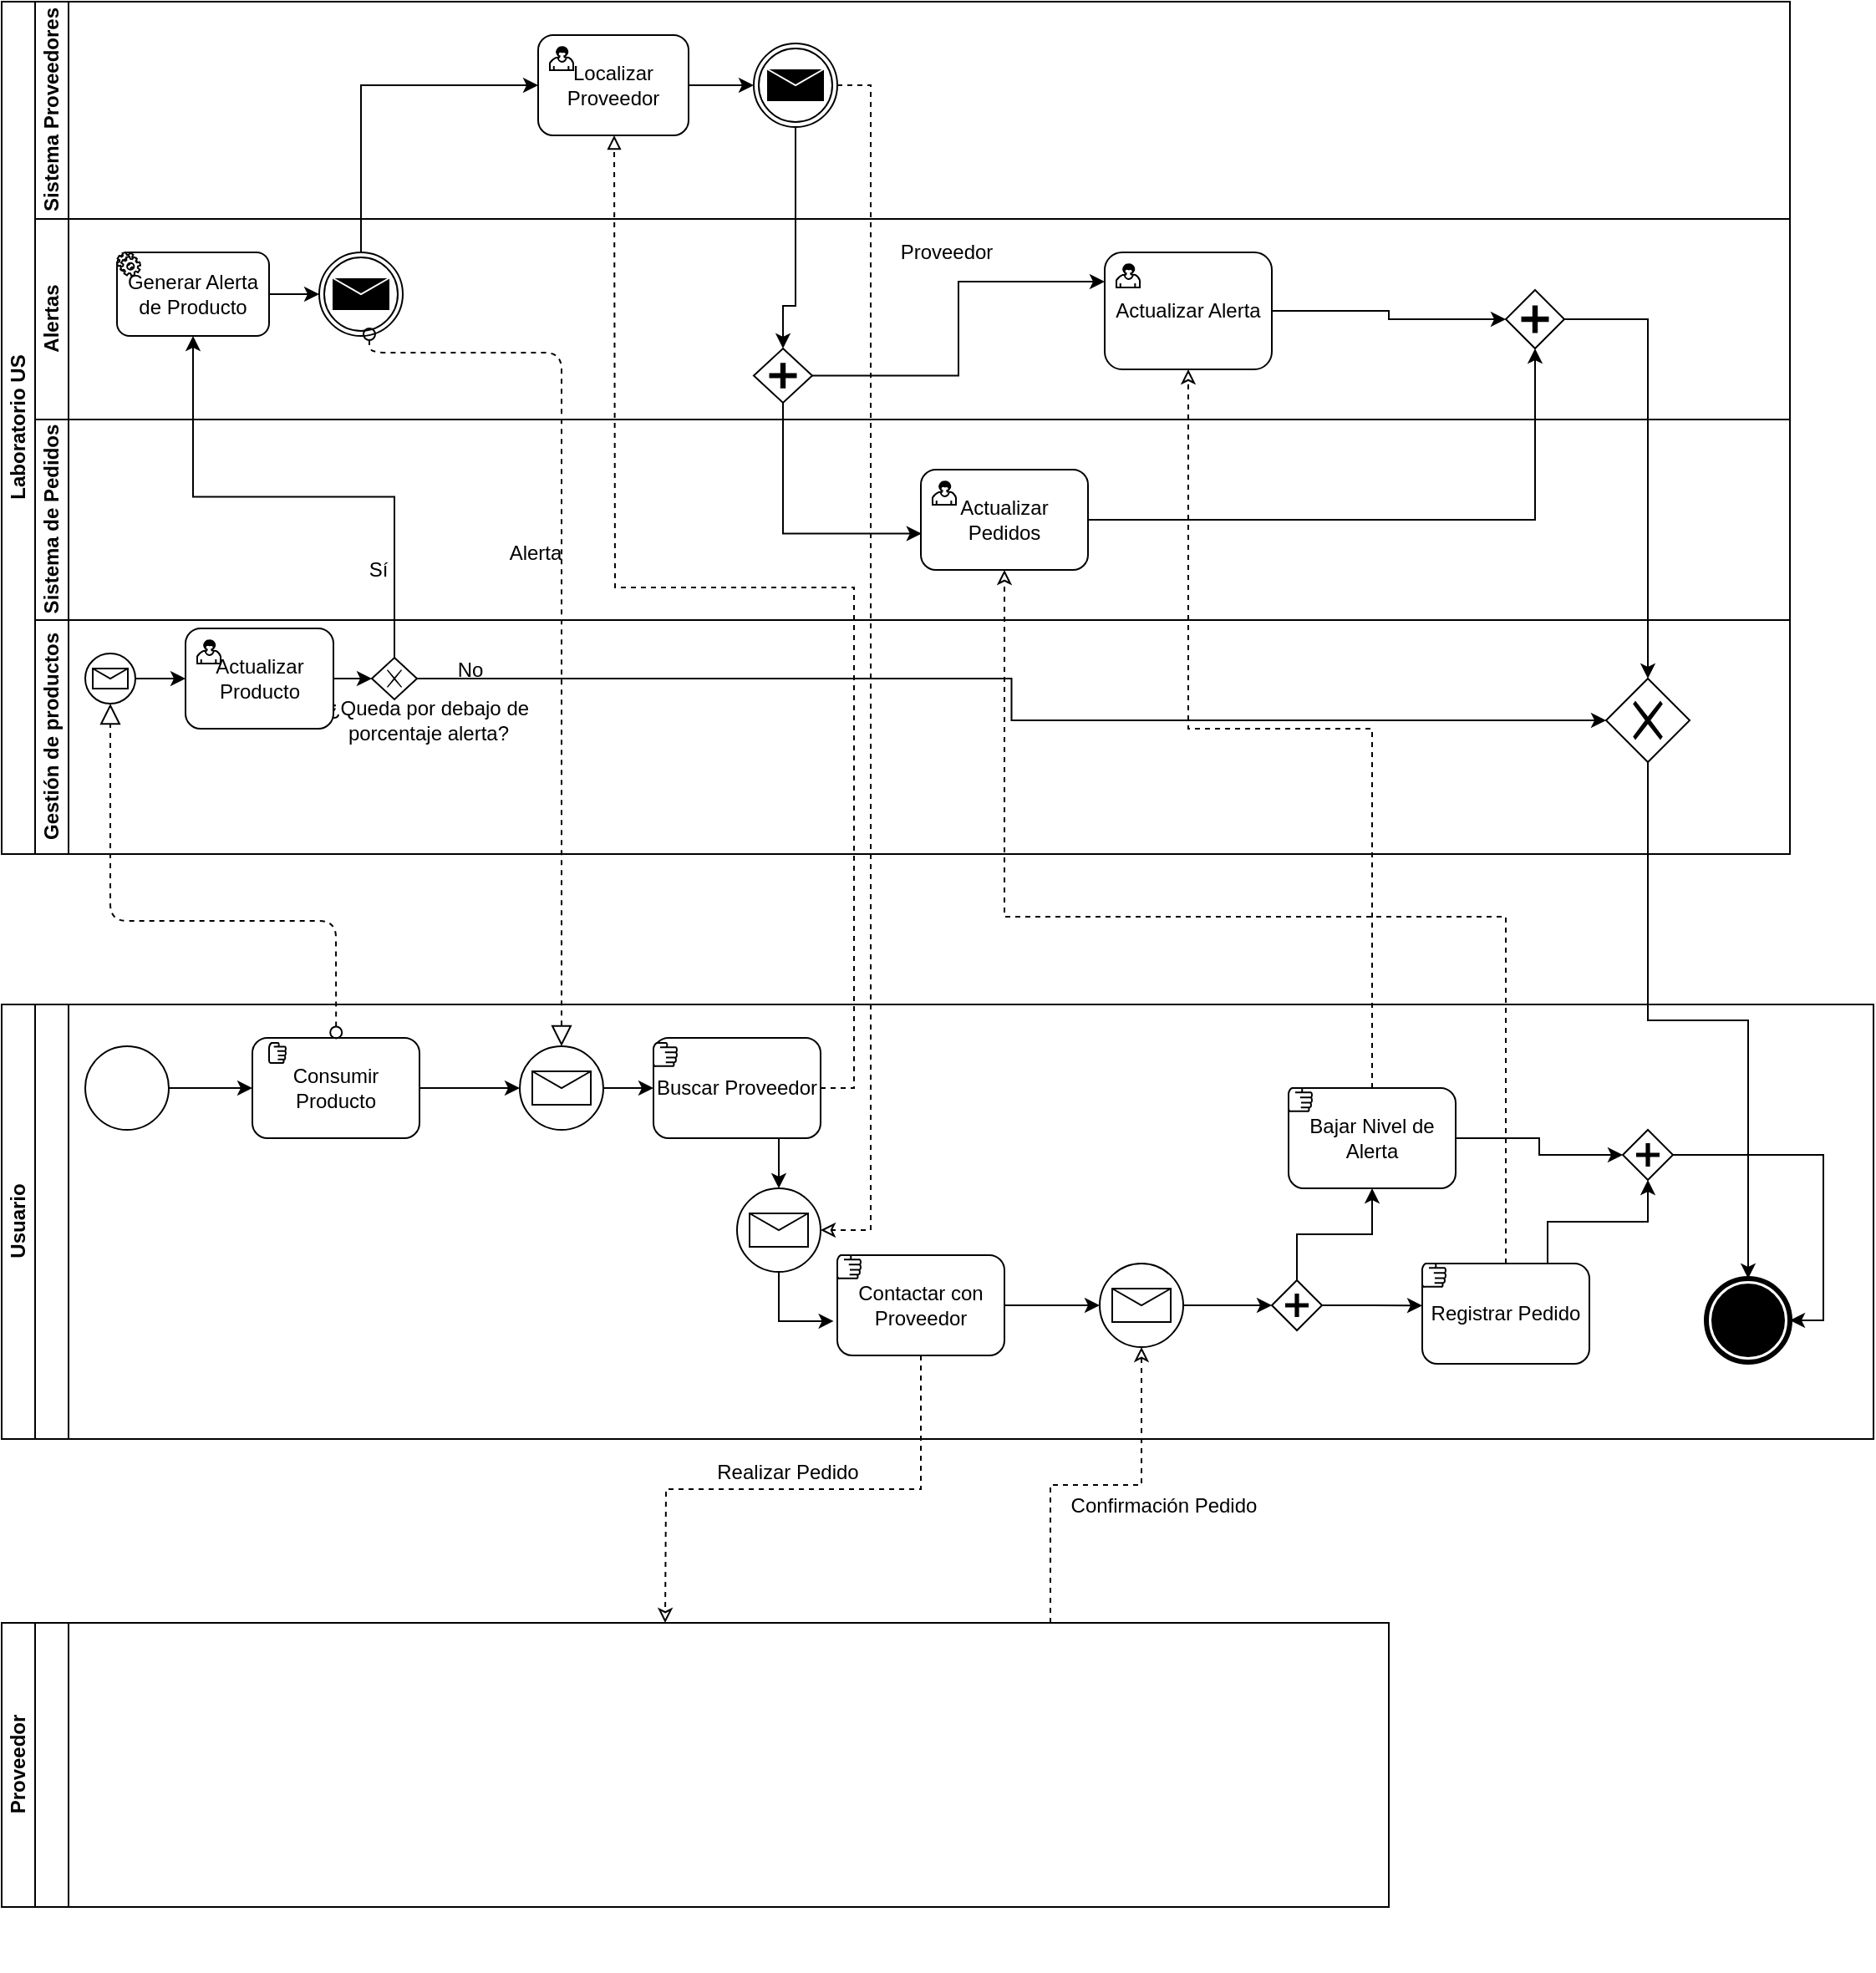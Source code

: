 <mxfile version="13.10.5" type="device"><diagram id="prtHgNgQTEPvFCAcTncT" name="Page-1"><mxGraphModel dx="829" dy="419" grid="1" gridSize="10" guides="1" tooltips="1" connect="1" arrows="1" fold="1" page="1" pageScale="1" pageWidth="827" pageHeight="1169" math="0" shadow="0"><root><mxCell id="0"/><mxCell id="1" parent="0"/><mxCell id="dNxyNK7c78bLwvsdeMH5-19" value="Laboratorio US" style="swimlane;html=1;childLayout=stackLayout;resizeParent=1;resizeParentMax=0;horizontal=0;startSize=20;horizontalStack=0;" parent="1" vertex="1"><mxGeometry x="120" y="80" width="1070" height="510" as="geometry"/></mxCell><mxCell id="IeDZ5UDSbNV0o-zN-4FR-23" value="Sistema Proveedores" style="swimlane;html=1;startSize=20;horizontal=0;" parent="dNxyNK7c78bLwvsdeMH5-19" vertex="1"><mxGeometry x="20" width="1050" height="130" as="geometry"><mxRectangle x="20" width="430" height="20" as="alternateBounds"/></mxGeometry></mxCell><mxCell id="IeDZ5UDSbNV0o-zN-4FR-45" style="edgeStyle=orthogonalEdgeStyle;rounded=0;orthogonalLoop=1;jettySize=auto;html=1;exitX=1;exitY=0.5;exitDx=0;exitDy=0;entryX=0;entryY=0.5;entryDx=0;entryDy=0;endArrow=classic;endFill=1;" parent="IeDZ5UDSbNV0o-zN-4FR-23" source="IeDZ5UDSbNV0o-zN-4FR-41" target="IeDZ5UDSbNV0o-zN-4FR-44" edge="1"><mxGeometry relative="1" as="geometry"/></mxCell><mxCell id="IeDZ5UDSbNV0o-zN-4FR-41" value="Localizar Proveedor" style="html=1;whiteSpace=wrap;rounded=1;dropTarget=0;" parent="IeDZ5UDSbNV0o-zN-4FR-23" vertex="1"><mxGeometry x="301" y="20" width="90" height="60" as="geometry"/></mxCell><mxCell id="IeDZ5UDSbNV0o-zN-4FR-42" value="" style="html=1;shape=mxgraph.bpmn.user_task;outlineConnect=0;" parent="IeDZ5UDSbNV0o-zN-4FR-41" vertex="1"><mxGeometry width="14" height="14" relative="1" as="geometry"><mxPoint x="7" y="7" as="offset"/></mxGeometry></mxCell><mxCell id="IeDZ5UDSbNV0o-zN-4FR-44" value="" style="shape=mxgraph.bpmn.shape;html=1;verticalLabelPosition=bottom;labelBackgroundColor=#ffffff;verticalAlign=top;align=center;perimeter=ellipsePerimeter;outlineConnect=0;outline=throwing;symbol=message;" parent="IeDZ5UDSbNV0o-zN-4FR-23" vertex="1"><mxGeometry x="430" y="25" width="50" height="50" as="geometry"/></mxCell><mxCell id="dNxyNK7c78bLwvsdeMH5-20" value="Alertas" style="swimlane;html=1;startSize=20;horizontal=0;" parent="dNxyNK7c78bLwvsdeMH5-19" vertex="1"><mxGeometry x="20" y="130" width="1050" height="120" as="geometry"><mxRectangle x="20" width="430" height="20" as="alternateBounds"/></mxGeometry></mxCell><mxCell id="7HwoAGE4H7DzQ7xkSHgd-52" value="" style="group" parent="dNxyNK7c78bLwvsdeMH5-20" vertex="1" connectable="0"><mxGeometry x="49" y="20" width="91" height="50" as="geometry"/></mxCell><mxCell id="7HwoAGE4H7DzQ7xkSHgd-50" value="Generar Alerta de Producto" style="shape=ext;rounded=1;html=1;whiteSpace=wrap;" parent="7HwoAGE4H7DzQ7xkSHgd-52" vertex="1"><mxGeometry width="91" height="50" as="geometry"/></mxCell><mxCell id="7HwoAGE4H7DzQ7xkSHgd-51" value="" style="shape=mxgraph.bpmn.service_task;html=1;outlineConnect=0;" parent="7HwoAGE4H7DzQ7xkSHgd-52" vertex="1"><mxGeometry width="14" height="14" as="geometry"/></mxCell><mxCell id="7HwoAGE4H7DzQ7xkSHgd-38" value="" style="shape=mxgraph.bpmn.shape;html=1;verticalLabelPosition=bottom;labelBackgroundColor=#ffffff;verticalAlign=top;align=center;perimeter=ellipsePerimeter;outlineConnect=0;outline=throwing;symbol=message;" parent="dNxyNK7c78bLwvsdeMH5-20" vertex="1"><mxGeometry x="170" y="20" width="50" height="50" as="geometry"/></mxCell><mxCell id="7HwoAGE4H7DzQ7xkSHgd-55" style="edgeStyle=orthogonalEdgeStyle;rounded=0;orthogonalLoop=1;jettySize=auto;html=1;exitX=1;exitY=0.5;exitDx=0;exitDy=0;entryX=0;entryY=0.5;entryDx=0;entryDy=0;" parent="dNxyNK7c78bLwvsdeMH5-20" source="7HwoAGE4H7DzQ7xkSHgd-50" target="7HwoAGE4H7DzQ7xkSHgd-38" edge="1"><mxGeometry relative="1" as="geometry"/></mxCell><mxCell id="7HwoAGE4H7DzQ7xkSHgd-56" value="" style="startArrow=oval;startFill=0;startSize=7;endArrow=block;endFill=0;endSize=10;dashed=1;html=1;" parent="dNxyNK7c78bLwvsdeMH5-20" target="7HwoAGE4H7DzQ7xkSHgd-57" edge="1"><mxGeometry width="100" relative="1" as="geometry"><mxPoint x="200" y="69" as="sourcePoint"/><mxPoint x="260" y="451.379" as="targetPoint"/><Array as="points"><mxPoint x="200" y="80"/><mxPoint x="315" y="80"/></Array></mxGeometry></mxCell><mxCell id="IeDZ5UDSbNV0o-zN-4FR-52" value="Proveedor" style="text;html=1;align=center;verticalAlign=middle;resizable=0;points=[];autosize=1;" parent="dNxyNK7c78bLwvsdeMH5-20" vertex="1"><mxGeometry x="510" y="10" width="70" height="20" as="geometry"/></mxCell><mxCell id="IeDZ5UDSbNV0o-zN-4FR-84" style="edgeStyle=orthogonalEdgeStyle;rounded=0;orthogonalLoop=1;jettySize=auto;html=1;exitX=1;exitY=0.5;exitDx=0;exitDy=0;endArrow=classic;endFill=1;" parent="dNxyNK7c78bLwvsdeMH5-20" source="IeDZ5UDSbNV0o-zN-4FR-79" target="IeDZ5UDSbNV0o-zN-4FR-83" edge="1"><mxGeometry relative="1" as="geometry"/></mxCell><mxCell id="IeDZ5UDSbNV0o-zN-4FR-79" value="Actualizar Alerta" style="html=1;whiteSpace=wrap;rounded=1;dropTarget=0;" parent="dNxyNK7c78bLwvsdeMH5-20" vertex="1"><mxGeometry x="640" y="20" width="100" height="70" as="geometry"/></mxCell><mxCell id="IeDZ5UDSbNV0o-zN-4FR-80" value="" style="html=1;shape=mxgraph.bpmn.user_task;outlineConnect=0;" parent="IeDZ5UDSbNV0o-zN-4FR-79" vertex="1"><mxGeometry width="14" height="14" relative="1" as="geometry"><mxPoint x="7" y="7" as="offset"/></mxGeometry></mxCell><mxCell id="IeDZ5UDSbNV0o-zN-4FR-83" value="" style="shape=mxgraph.bpmn.shape;html=1;verticalLabelPosition=bottom;labelBackgroundColor=#ffffff;verticalAlign=top;align=center;perimeter=rhombusPerimeter;background=gateway;outlineConnect=0;outline=none;symbol=parallelGw;" parent="dNxyNK7c78bLwvsdeMH5-20" vertex="1"><mxGeometry x="880" y="42.5" width="35" height="35" as="geometry"/></mxCell><mxCell id="YhUy_9tINiEe1ecnTgax-5" style="edgeStyle=orthogonalEdgeStyle;rounded=0;orthogonalLoop=1;jettySize=auto;html=1;exitX=1;exitY=0.5;exitDx=0;exitDy=0;entryX=0;entryY=0.25;entryDx=0;entryDy=0;startArrow=none;startFill=0;endArrow=classic;endFill=1;" edge="1" parent="dNxyNK7c78bLwvsdeMH5-20" source="YhUy_9tINiEe1ecnTgax-2" target="IeDZ5UDSbNV0o-zN-4FR-79"><mxGeometry relative="1" as="geometry"/></mxCell><mxCell id="YhUy_9tINiEe1ecnTgax-2" value="" style="shape=mxgraph.bpmn.shape;html=1;verticalLabelPosition=bottom;labelBackgroundColor=#ffffff;verticalAlign=top;align=center;perimeter=rhombusPerimeter;background=gateway;outlineConnect=0;outline=none;symbol=parallelGw;" vertex="1" parent="dNxyNK7c78bLwvsdeMH5-20"><mxGeometry x="430" y="77.5" width="35" height="32.5" as="geometry"/></mxCell><mxCell id="dNxyNK7c78bLwvsdeMH5-21" value="Sistema de Pedidos" style="swimlane;html=1;startSize=20;horizontal=0;" parent="dNxyNK7c78bLwvsdeMH5-19" vertex="1"><mxGeometry x="20" y="250" width="1050" height="120" as="geometry"/></mxCell><mxCell id="IeDZ5UDSbNV0o-zN-4FR-4" value="Sí" style="text;html=1;align=center;verticalAlign=middle;resizable=0;points=[];autosize=1;" parent="dNxyNK7c78bLwvsdeMH5-21" vertex="1"><mxGeometry x="190" y="80" width="30" height="20" as="geometry"/></mxCell><mxCell id="IeDZ5UDSbNV0o-zN-4FR-53" value="Alerta" style="text;html=1;align=center;verticalAlign=middle;resizable=0;points=[];autosize=1;" parent="dNxyNK7c78bLwvsdeMH5-21" vertex="1"><mxGeometry x="274" y="70" width="50" height="20" as="geometry"/></mxCell><mxCell id="IeDZ5UDSbNV0o-zN-4FR-69" value="Actualizar Pedidos" style="html=1;whiteSpace=wrap;rounded=1;dropTarget=0;" parent="dNxyNK7c78bLwvsdeMH5-21" vertex="1"><mxGeometry x="530" y="30" width="100" height="60" as="geometry"/></mxCell><mxCell id="IeDZ5UDSbNV0o-zN-4FR-70" value="" style="html=1;shape=mxgraph.bpmn.user_task;outlineConnect=0;" parent="IeDZ5UDSbNV0o-zN-4FR-69" vertex="1"><mxGeometry width="14" height="14" relative="1" as="geometry"><mxPoint x="7" y="7" as="offset"/></mxGeometry></mxCell><mxCell id="dNxyNK7c78bLwvsdeMH5-22" value="Gestión de productos" style="swimlane;html=1;startSize=20;horizontal=0;" parent="dNxyNK7c78bLwvsdeMH5-19" vertex="1"><mxGeometry x="20" y="370" width="1050" height="140" as="geometry"/></mxCell><mxCell id="7HwoAGE4H7DzQ7xkSHgd-47" style="edgeStyle=orthogonalEdgeStyle;rounded=0;orthogonalLoop=1;jettySize=auto;html=1;exitX=1;exitY=0.5;exitDx=0;exitDy=0;entryX=0;entryY=0.5;entryDx=0;entryDy=0;" parent="dNxyNK7c78bLwvsdeMH5-22" source="7HwoAGE4H7DzQ7xkSHgd-40" target="IeDZ5UDSbNV0o-zN-4FR-11" edge="1"><mxGeometry relative="1" as="geometry"><mxPoint x="85" y="35" as="targetPoint"/></mxGeometry></mxCell><mxCell id="7HwoAGE4H7DzQ7xkSHgd-40" value="" style="shape=mxgraph.bpmn.shape;html=1;verticalLabelPosition=bottom;labelBackgroundColor=#ffffff;verticalAlign=top;align=center;perimeter=ellipsePerimeter;outlineConnect=0;outline=standard;symbol=message;" parent="dNxyNK7c78bLwvsdeMH5-22" vertex="1"><mxGeometry x="30" y="20" width="30" height="30" as="geometry"/></mxCell><mxCell id="IeDZ5UDSbNV0o-zN-4FR-2" style="edgeStyle=orthogonalEdgeStyle;rounded=0;orthogonalLoop=1;jettySize=auto;html=1;exitX=1;exitY=0.5;exitDx=0;exitDy=0;entryX=0;entryY=0.5;entryDx=0;entryDy=0;" parent="dNxyNK7c78bLwvsdeMH5-22" target="IeDZ5UDSbNV0o-zN-4FR-1" edge="1"><mxGeometry relative="1" as="geometry"><mxPoint x="170" y="35" as="sourcePoint"/></mxGeometry></mxCell><mxCell id="IeDZ5UDSbNV0o-zN-4FR-88" style="edgeStyle=orthogonalEdgeStyle;rounded=0;orthogonalLoop=1;jettySize=auto;html=1;exitX=1;exitY=0.5;exitDx=0;exitDy=0;endArrow=classic;endFill=1;" parent="dNxyNK7c78bLwvsdeMH5-22" source="IeDZ5UDSbNV0o-zN-4FR-1" target="IeDZ5UDSbNV0o-zN-4FR-86" edge="1"><mxGeometry relative="1" as="geometry"/></mxCell><mxCell id="IeDZ5UDSbNV0o-zN-4FR-1" value="" style="shape=mxgraph.bpmn.shape;html=1;verticalLabelPosition=bottom;labelBackgroundColor=#ffffff;verticalAlign=top;align=center;perimeter=rhombusPerimeter;background=gateway;outlineConnect=0;outline=none;symbol=exclusiveGw;" parent="dNxyNK7c78bLwvsdeMH5-22" vertex="1"><mxGeometry x="201.5" y="22.5" width="27" height="25" as="geometry"/></mxCell><mxCell id="7HwoAGE4H7DzQ7xkSHgd-54" value="¿Queda por debajo de porcentaje alerta?" style="text;html=1;strokeColor=none;fillColor=none;align=center;verticalAlign=middle;whiteSpace=wrap;rounded=0;" parent="dNxyNK7c78bLwvsdeMH5-22" vertex="1"><mxGeometry x="170" y="50" width="131" height="20" as="geometry"/></mxCell><mxCell id="IeDZ5UDSbNV0o-zN-4FR-11" value="Actualizar Producto" style="html=1;whiteSpace=wrap;rounded=1;dropTarget=0;" parent="dNxyNK7c78bLwvsdeMH5-22" vertex="1"><mxGeometry x="90" y="5" width="88.5" height="60" as="geometry"/></mxCell><mxCell id="IeDZ5UDSbNV0o-zN-4FR-12" value="" style="html=1;shape=mxgraph.bpmn.user_task;outlineConnect=0;" parent="IeDZ5UDSbNV0o-zN-4FR-11" vertex="1"><mxGeometry width="14" height="14" relative="1" as="geometry"><mxPoint x="7" y="7" as="offset"/></mxGeometry></mxCell><mxCell id="IeDZ5UDSbNV0o-zN-4FR-86" value="" style="shape=mxgraph.bpmn.shape;html=1;verticalLabelPosition=bottom;labelBackgroundColor=#ffffff;verticalAlign=top;align=center;perimeter=rhombusPerimeter;background=gateway;outlineConnect=0;outline=none;symbol=exclusiveGw;" parent="dNxyNK7c78bLwvsdeMH5-22" vertex="1"><mxGeometry x="940" y="35" width="50" height="50" as="geometry"/></mxCell><mxCell id="IeDZ5UDSbNV0o-zN-4FR-91" value="No" style="text;html=1;align=center;verticalAlign=middle;resizable=0;points=[];autosize=1;" parent="dNxyNK7c78bLwvsdeMH5-22" vertex="1"><mxGeometry x="245" y="20" width="30" height="20" as="geometry"/></mxCell><mxCell id="IeDZ5UDSbNV0o-zN-4FR-3" style="edgeStyle=orthogonalEdgeStyle;rounded=0;orthogonalLoop=1;jettySize=auto;html=1;exitX=0.5;exitY=0;exitDx=0;exitDy=0;entryX=0.5;entryY=1;entryDx=0;entryDy=0;" parent="dNxyNK7c78bLwvsdeMH5-19" source="IeDZ5UDSbNV0o-zN-4FR-1" target="7HwoAGE4H7DzQ7xkSHgd-50" edge="1"><mxGeometry relative="1" as="geometry"/></mxCell><mxCell id="IeDZ5UDSbNV0o-zN-4FR-85" style="edgeStyle=orthogonalEdgeStyle;rounded=0;orthogonalLoop=1;jettySize=auto;html=1;exitX=1;exitY=0.5;exitDx=0;exitDy=0;entryX=0.5;entryY=1;entryDx=0;entryDy=0;endArrow=classic;endFill=1;" parent="dNxyNK7c78bLwvsdeMH5-19" source="IeDZ5UDSbNV0o-zN-4FR-69" target="IeDZ5UDSbNV0o-zN-4FR-83" edge="1"><mxGeometry relative="1" as="geometry"/></mxCell><mxCell id="IeDZ5UDSbNV0o-zN-4FR-87" style="edgeStyle=orthogonalEdgeStyle;rounded=0;orthogonalLoop=1;jettySize=auto;html=1;exitX=1;exitY=0.5;exitDx=0;exitDy=0;entryX=0.5;entryY=0;entryDx=0;entryDy=0;endArrow=classic;endFill=1;" parent="dNxyNK7c78bLwvsdeMH5-19" source="IeDZ5UDSbNV0o-zN-4FR-83" target="IeDZ5UDSbNV0o-zN-4FR-86" edge="1"><mxGeometry relative="1" as="geometry"/></mxCell><mxCell id="YhUy_9tINiEe1ecnTgax-1" style="edgeStyle=orthogonalEdgeStyle;rounded=0;orthogonalLoop=1;jettySize=auto;html=1;exitX=0.5;exitY=0;exitDx=0;exitDy=0;entryX=0;entryY=0.5;entryDx=0;entryDy=0;endArrow=classic;endFill=1;startArrow=none;startFill=0;" edge="1" parent="dNxyNK7c78bLwvsdeMH5-19" source="7HwoAGE4H7DzQ7xkSHgd-38" target="IeDZ5UDSbNV0o-zN-4FR-41"><mxGeometry relative="1" as="geometry"/></mxCell><mxCell id="YhUy_9tINiEe1ecnTgax-4" style="edgeStyle=orthogonalEdgeStyle;rounded=0;orthogonalLoop=1;jettySize=auto;html=1;exitX=0.5;exitY=1;exitDx=0;exitDy=0;startArrow=none;startFill=0;endArrow=classic;endFill=1;entryX=0.5;entryY=0;entryDx=0;entryDy=0;" edge="1" parent="dNxyNK7c78bLwvsdeMH5-19" source="IeDZ5UDSbNV0o-zN-4FR-44" target="YhUy_9tINiEe1ecnTgax-2"><mxGeometry relative="1" as="geometry"><mxPoint x="475.286" y="160" as="targetPoint"/><Array as="points"><mxPoint x="475" y="182"/></Array></mxGeometry></mxCell><mxCell id="YhUy_9tINiEe1ecnTgax-6" style="edgeStyle=orthogonalEdgeStyle;rounded=0;orthogonalLoop=1;jettySize=auto;html=1;exitX=0.5;exitY=1;exitDx=0;exitDy=0;entryX=0.004;entryY=0.638;entryDx=0;entryDy=0;entryPerimeter=0;startArrow=none;startFill=0;endArrow=classic;endFill=1;" edge="1" parent="dNxyNK7c78bLwvsdeMH5-19" source="YhUy_9tINiEe1ecnTgax-2" target="IeDZ5UDSbNV0o-zN-4FR-69"><mxGeometry relative="1" as="geometry"/></mxCell><mxCell id="7HwoAGE4H7DzQ7xkSHgd-1" value="Usuario" style="swimlane;html=1;childLayout=stackLayout;resizeParent=1;resizeParentMax=0;horizontal=0;startSize=20;horizontalStack=0;" parent="1" vertex="1"><mxGeometry x="120" y="680" width="1120" height="260" as="geometry"/></mxCell><mxCell id="7HwoAGE4H7DzQ7xkSHgd-4" style="edgeStyle=orthogonalEdgeStyle;rounded=0;orthogonalLoop=1;jettySize=auto;html=1;endArrow=classic;endFill=1;" parent="7HwoAGE4H7DzQ7xkSHgd-1" edge="1"><mxGeometry relative="1" as="geometry"><mxPoint x="300" y="200" as="sourcePoint"/><mxPoint x="300" y="200" as="targetPoint"/></mxGeometry></mxCell><mxCell id="7HwoAGE4H7DzQ7xkSHgd-6" value="" style="swimlane;html=1;startSize=20;horizontal=0;" parent="7HwoAGE4H7DzQ7xkSHgd-1" vertex="1"><mxGeometry x="20" width="1100" height="260" as="geometry"/></mxCell><mxCell id="7HwoAGE4H7DzQ7xkSHgd-35" style="edgeStyle=orthogonalEdgeStyle;rounded=0;orthogonalLoop=1;jettySize=auto;html=1;exitX=1;exitY=0.5;exitDx=0;exitDy=0;entryX=0;entryY=0.5;entryDx=0;entryDy=0;" parent="7HwoAGE4H7DzQ7xkSHgd-6" source="7HwoAGE4H7DzQ7xkSHgd-28" target="7HwoAGE4H7DzQ7xkSHgd-33" edge="1"><mxGeometry relative="1" as="geometry"/></mxCell><mxCell id="7HwoAGE4H7DzQ7xkSHgd-28" value="" style="shape=mxgraph.bpmn.shape;html=1;verticalLabelPosition=bottom;labelBackgroundColor=#ffffff;verticalAlign=top;align=center;perimeter=ellipsePerimeter;outlineConnect=0;outline=standard;symbol=general;" parent="7HwoAGE4H7DzQ7xkSHgd-6" vertex="1"><mxGeometry x="30" y="25" width="50" height="50" as="geometry"/></mxCell><mxCell id="7HwoAGE4H7DzQ7xkSHgd-59" style="edgeStyle=orthogonalEdgeStyle;rounded=0;orthogonalLoop=1;jettySize=auto;html=1;exitX=1;exitY=0.5;exitDx=0;exitDy=0;entryX=0;entryY=0.5;entryDx=0;entryDy=0;" parent="7HwoAGE4H7DzQ7xkSHgd-6" source="7HwoAGE4H7DzQ7xkSHgd-33" target="7HwoAGE4H7DzQ7xkSHgd-57" edge="1"><mxGeometry relative="1" as="geometry"/></mxCell><mxCell id="7HwoAGE4H7DzQ7xkSHgd-33" value="Consumir Producto" style="shape=ext;rounded=1;html=1;whiteSpace=wrap;" parent="7HwoAGE4H7DzQ7xkSHgd-6" vertex="1"><mxGeometry x="130" y="20" width="100" height="60" as="geometry"/></mxCell><mxCell id="7HwoAGE4H7DzQ7xkSHgd-32" value="" style="shape=mxgraph.bpmn.manual_task;html=1;outlineConnect=0;" parent="7HwoAGE4H7DzQ7xkSHgd-6" vertex="1"><mxGeometry x="140" y="23" width="10" height="12" as="geometry"/></mxCell><mxCell id="IeDZ5UDSbNV0o-zN-4FR-35" style="edgeStyle=orthogonalEdgeStyle;rounded=0;orthogonalLoop=1;jettySize=auto;html=1;exitX=1;exitY=0.5;exitDx=0;exitDy=0;entryX=0;entryY=0.5;entryDx=0;entryDy=0;" parent="7HwoAGE4H7DzQ7xkSHgd-6" source="7HwoAGE4H7DzQ7xkSHgd-57" target="IeDZ5UDSbNV0o-zN-4FR-31" edge="1"><mxGeometry relative="1" as="geometry"/></mxCell><mxCell id="7HwoAGE4H7DzQ7xkSHgd-57" value="" style="shape=mxgraph.bpmn.shape;html=1;verticalLabelPosition=bottom;labelBackgroundColor=#ffffff;verticalAlign=top;align=center;perimeter=ellipsePerimeter;outlineConnect=0;outline=standard;symbol=message;" parent="7HwoAGE4H7DzQ7xkSHgd-6" vertex="1"><mxGeometry x="290" y="24.999" width="50" height="50" as="geometry"/></mxCell><mxCell id="IeDZ5UDSbNV0o-zN-4FR-34" value="" style="group" parent="7HwoAGE4H7DzQ7xkSHgd-6" vertex="1" connectable="0"><mxGeometry x="370" y="20" width="100" height="60" as="geometry"/></mxCell><mxCell id="IeDZ5UDSbNV0o-zN-4FR-31" value="Buscar Proveedor" style="shape=ext;rounded=1;html=1;whiteSpace=wrap;" parent="IeDZ5UDSbNV0o-zN-4FR-34" vertex="1"><mxGeometry width="100" height="60" as="geometry"/></mxCell><mxCell id="IeDZ5UDSbNV0o-zN-4FR-33" value="" style="shape=mxgraph.bpmn.manual_task;html=1;outlineConnect=0;" parent="IeDZ5UDSbNV0o-zN-4FR-34" vertex="1"><mxGeometry y="3" width="14" height="14" as="geometry"/></mxCell><mxCell id="IeDZ5UDSbNV0o-zN-4FR-57" style="edgeStyle=orthogonalEdgeStyle;rounded=0;orthogonalLoop=1;jettySize=auto;html=1;exitX=0.5;exitY=1;exitDx=0;exitDy=0;entryX=-0.022;entryY=0.658;entryDx=0;entryDy=0;entryPerimeter=0;endArrow=classic;endFill=1;" parent="7HwoAGE4H7DzQ7xkSHgd-6" source="IeDZ5UDSbNV0o-zN-4FR-46" target="IeDZ5UDSbNV0o-zN-4FR-55" edge="1"><mxGeometry relative="1" as="geometry"/></mxCell><mxCell id="IeDZ5UDSbNV0o-zN-4FR-46" value="" style="shape=mxgraph.bpmn.shape;html=1;verticalLabelPosition=bottom;labelBackgroundColor=#ffffff;verticalAlign=top;align=center;perimeter=ellipsePerimeter;outlineConnect=0;outline=standard;symbol=message;" parent="7HwoAGE4H7DzQ7xkSHgd-6" vertex="1"><mxGeometry x="420" y="109.999" width="50" height="50" as="geometry"/></mxCell><mxCell id="IeDZ5UDSbNV0o-zN-4FR-49" style="edgeStyle=orthogonalEdgeStyle;rounded=0;orthogonalLoop=1;jettySize=auto;html=1;exitX=0.75;exitY=1;exitDx=0;exitDy=0;entryX=0.5;entryY=0;entryDx=0;entryDy=0;endArrow=classic;endFill=1;" parent="7HwoAGE4H7DzQ7xkSHgd-6" source="IeDZ5UDSbNV0o-zN-4FR-31" target="IeDZ5UDSbNV0o-zN-4FR-46" edge="1"><mxGeometry relative="1" as="geometry"/></mxCell><mxCell id="IeDZ5UDSbNV0o-zN-4FR-65" style="edgeStyle=orthogonalEdgeStyle;rounded=0;orthogonalLoop=1;jettySize=auto;html=1;exitX=1;exitY=0.5;exitDx=0;exitDy=0;endArrow=classic;endFill=1;" parent="7HwoAGE4H7DzQ7xkSHgd-6" source="IeDZ5UDSbNV0o-zN-4FR-55" target="IeDZ5UDSbNV0o-zN-4FR-62" edge="1"><mxGeometry relative="1" as="geometry"/></mxCell><mxCell id="IeDZ5UDSbNV0o-zN-4FR-55" value="Contactar con Proveedor" style="shape=ext;rounded=1;html=1;whiteSpace=wrap;" parent="7HwoAGE4H7DzQ7xkSHgd-6" vertex="1"><mxGeometry x="480" y="150" width="100" height="60" as="geometry"/></mxCell><mxCell id="IeDZ5UDSbNV0o-zN-4FR-56" value="" style="shape=mxgraph.bpmn.manual_task;html=1;outlineConnect=0;" parent="7HwoAGE4H7DzQ7xkSHgd-6" vertex="1"><mxGeometry x="480" y="150" width="14" height="14" as="geometry"/></mxCell><mxCell id="IeDZ5UDSbNV0o-zN-4FR-74" style="edgeStyle=orthogonalEdgeStyle;rounded=0;orthogonalLoop=1;jettySize=auto;html=1;exitX=1;exitY=0.5;exitDx=0;exitDy=0;endArrow=classic;endFill=1;" parent="7HwoAGE4H7DzQ7xkSHgd-6" source="IeDZ5UDSbNV0o-zN-4FR-62" target="IeDZ5UDSbNV0o-zN-4FR-73" edge="1"><mxGeometry relative="1" as="geometry"/></mxCell><mxCell id="IeDZ5UDSbNV0o-zN-4FR-62" value="" style="shape=mxgraph.bpmn.shape;html=1;verticalLabelPosition=bottom;labelBackgroundColor=#ffffff;verticalAlign=top;align=center;perimeter=ellipsePerimeter;outlineConnect=0;outline=standard;symbol=message;" parent="7HwoAGE4H7DzQ7xkSHgd-6" vertex="1"><mxGeometry x="637" y="154.999" width="50" height="50" as="geometry"/></mxCell><mxCell id="YhUy_9tINiEe1ecnTgax-9" style="edgeStyle=orthogonalEdgeStyle;rounded=0;orthogonalLoop=1;jettySize=auto;html=1;exitX=0.75;exitY=0;exitDx=0;exitDy=0;entryX=0.5;entryY=1;entryDx=0;entryDy=0;startArrow=none;startFill=0;endArrow=classic;endFill=1;" edge="1" parent="7HwoAGE4H7DzQ7xkSHgd-6" source="IeDZ5UDSbNV0o-zN-4FR-66" target="YhUy_9tINiEe1ecnTgax-7"><mxGeometry relative="1" as="geometry"/></mxCell><mxCell id="IeDZ5UDSbNV0o-zN-4FR-66" value="Registrar Pedido" style="shape=ext;rounded=1;html=1;whiteSpace=wrap;" parent="7HwoAGE4H7DzQ7xkSHgd-6" vertex="1"><mxGeometry x="830" y="155" width="100" height="60" as="geometry"/></mxCell><mxCell id="IeDZ5UDSbNV0o-zN-4FR-68" value="" style="shape=mxgraph.bpmn.manual_task;html=1;outlineConnect=0;" parent="7HwoAGE4H7DzQ7xkSHgd-6" vertex="1"><mxGeometry x="830" y="155" width="14" height="14" as="geometry"/></mxCell><mxCell id="IeDZ5UDSbNV0o-zN-4FR-75" style="edgeStyle=orthogonalEdgeStyle;rounded=0;orthogonalLoop=1;jettySize=auto;html=1;exitX=1;exitY=0.5;exitDx=0;exitDy=0;entryX=0;entryY=0.419;entryDx=0;entryDy=0;entryPerimeter=0;endArrow=classic;endFill=1;" parent="7HwoAGE4H7DzQ7xkSHgd-6" source="IeDZ5UDSbNV0o-zN-4FR-73" target="IeDZ5UDSbNV0o-zN-4FR-66" edge="1"><mxGeometry relative="1" as="geometry"/></mxCell><mxCell id="IeDZ5UDSbNV0o-zN-4FR-77" style="edgeStyle=orthogonalEdgeStyle;rounded=0;orthogonalLoop=1;jettySize=auto;html=1;exitX=0.5;exitY=0;exitDx=0;exitDy=0;entryX=0.5;entryY=1;entryDx=0;entryDy=0;endArrow=classic;endFill=1;" parent="7HwoAGE4H7DzQ7xkSHgd-6" source="IeDZ5UDSbNV0o-zN-4FR-73" target="IeDZ5UDSbNV0o-zN-4FR-76" edge="1"><mxGeometry relative="1" as="geometry"/></mxCell><mxCell id="IeDZ5UDSbNV0o-zN-4FR-73" value="" style="shape=mxgraph.bpmn.shape;html=1;verticalLabelPosition=bottom;labelBackgroundColor=#ffffff;verticalAlign=top;align=center;perimeter=rhombusPerimeter;background=gateway;outlineConnect=0;outline=none;symbol=parallelGw;" parent="7HwoAGE4H7DzQ7xkSHgd-6" vertex="1"><mxGeometry x="740" y="165" width="30" height="30" as="geometry"/></mxCell><mxCell id="YhUy_9tINiEe1ecnTgax-8" style="edgeStyle=orthogonalEdgeStyle;rounded=0;orthogonalLoop=1;jettySize=auto;html=1;exitX=1;exitY=0.5;exitDx=0;exitDy=0;entryX=0;entryY=0.5;entryDx=0;entryDy=0;startArrow=none;startFill=0;endArrow=classic;endFill=1;" edge="1" parent="7HwoAGE4H7DzQ7xkSHgd-6" source="IeDZ5UDSbNV0o-zN-4FR-76" target="YhUy_9tINiEe1ecnTgax-7"><mxGeometry relative="1" as="geometry"/></mxCell><mxCell id="IeDZ5UDSbNV0o-zN-4FR-76" value="Bajar Nivel de Alerta" style="shape=ext;rounded=1;html=1;whiteSpace=wrap;" parent="7HwoAGE4H7DzQ7xkSHgd-6" vertex="1"><mxGeometry x="750" y="50" width="100" height="60" as="geometry"/></mxCell><mxCell id="IeDZ5UDSbNV0o-zN-4FR-78" value="" style="shape=mxgraph.bpmn.manual_task;html=1;outlineConnect=0;" parent="7HwoAGE4H7DzQ7xkSHgd-6" vertex="1"><mxGeometry x="750" y="50" width="14" height="14" as="geometry"/></mxCell><mxCell id="IeDZ5UDSbNV0o-zN-4FR-89" value="" style="shape=mxgraph.bpmn.shape;html=1;verticalLabelPosition=bottom;labelBackgroundColor=#ffffff;verticalAlign=top;align=center;perimeter=ellipsePerimeter;outlineConnect=0;outline=end;symbol=terminate;" parent="7HwoAGE4H7DzQ7xkSHgd-6" vertex="1"><mxGeometry x="1000" y="164" width="50" height="50" as="geometry"/></mxCell><mxCell id="YhUy_9tINiEe1ecnTgax-10" style="edgeStyle=orthogonalEdgeStyle;rounded=0;orthogonalLoop=1;jettySize=auto;html=1;exitX=1;exitY=0.5;exitDx=0;exitDy=0;entryX=1;entryY=0.5;entryDx=0;entryDy=0;startArrow=none;startFill=0;endArrow=classic;endFill=1;" edge="1" parent="7HwoAGE4H7DzQ7xkSHgd-6" source="YhUy_9tINiEe1ecnTgax-7" target="IeDZ5UDSbNV0o-zN-4FR-89"><mxGeometry relative="1" as="geometry"/></mxCell><mxCell id="YhUy_9tINiEe1ecnTgax-7" value="" style="shape=mxgraph.bpmn.shape;html=1;verticalLabelPosition=bottom;labelBackgroundColor=#ffffff;verticalAlign=top;align=center;perimeter=rhombusPerimeter;background=gateway;outlineConnect=0;outline=none;symbol=parallelGw;" vertex="1" parent="7HwoAGE4H7DzQ7xkSHgd-6"><mxGeometry x="950" y="75" width="30" height="30" as="geometry"/></mxCell><mxCell id="IeDZ5UDSbNV0o-zN-4FR-14" value="Proveedor" style="swimlane;html=1;childLayout=stackLayout;resizeParent=1;resizeParentMax=0;horizontal=0;startSize=20;horizontalStack=0;" parent="1" vertex="1"><mxGeometry x="120" y="1050" width="830" height="170" as="geometry"/></mxCell><mxCell id="IeDZ5UDSbNV0o-zN-4FR-15" style="edgeStyle=orthogonalEdgeStyle;rounded=0;orthogonalLoop=1;jettySize=auto;html=1;endArrow=classic;endFill=1;" parent="IeDZ5UDSbNV0o-zN-4FR-14" edge="1"><mxGeometry relative="1" as="geometry"><mxPoint x="300" y="200" as="sourcePoint"/><mxPoint x="300" y="200" as="targetPoint"/></mxGeometry></mxCell><mxCell id="IeDZ5UDSbNV0o-zN-4FR-16" value="" style="swimlane;html=1;startSize=20;horizontal=0;" parent="IeDZ5UDSbNV0o-zN-4FR-14" vertex="1"><mxGeometry x="20" width="810" height="170" as="geometry"/></mxCell><mxCell id="IeDZ5UDSbNV0o-zN-4FR-30" value="" style="startArrow=oval;startFill=0;startSize=7;endArrow=block;endFill=0;endSize=10;dashed=1;html=1;exitX=0.501;exitY=-0.055;exitDx=0;exitDy=0;exitPerimeter=0;entryX=0.5;entryY=1;entryDx=0;entryDy=0;" parent="1" source="7HwoAGE4H7DzQ7xkSHgd-33" target="7HwoAGE4H7DzQ7xkSHgd-40" edge="1"><mxGeometry width="100" relative="1" as="geometry"><mxPoint x="300" y="640" as="sourcePoint"/><mxPoint x="400" y="640" as="targetPoint"/><Array as="points"><mxPoint x="320" y="630"/><mxPoint x="185" y="630"/></Array></mxGeometry></mxCell><mxCell id="IeDZ5UDSbNV0o-zN-4FR-39" style="edgeStyle=orthogonalEdgeStyle;rounded=0;orthogonalLoop=1;jettySize=auto;html=1;exitX=1;exitY=0.5;exitDx=0;exitDy=0;entryX=0.5;entryY=1;entryDx=0;entryDy=0;dashed=1;endArrow=block;endFill=0;" parent="1" source="IeDZ5UDSbNV0o-zN-4FR-31" edge="1"><mxGeometry relative="1" as="geometry"><mxPoint x="486.5" y="160" as="targetPoint"/></mxGeometry></mxCell><mxCell id="IeDZ5UDSbNV0o-zN-4FR-50" style="edgeStyle=orthogonalEdgeStyle;rounded=0;orthogonalLoop=1;jettySize=auto;html=1;exitX=1;exitY=0.5;exitDx=0;exitDy=0;entryX=1;entryY=0.5;entryDx=0;entryDy=0;endArrow=classic;endFill=0;dashed=1;" parent="1" source="IeDZ5UDSbNV0o-zN-4FR-44" target="IeDZ5UDSbNV0o-zN-4FR-46" edge="1"><mxGeometry relative="1" as="geometry"/></mxCell><mxCell id="IeDZ5UDSbNV0o-zN-4FR-59" style="edgeStyle=orthogonalEdgeStyle;rounded=0;orthogonalLoop=1;jettySize=auto;html=1;exitX=0.5;exitY=1;exitDx=0;exitDy=0;endArrow=classic;endFill=0;dashed=1;" parent="1" source="IeDZ5UDSbNV0o-zN-4FR-55" edge="1"><mxGeometry relative="1" as="geometry"><mxPoint x="517" y="1050" as="targetPoint"/></mxGeometry></mxCell><mxCell id="IeDZ5UDSbNV0o-zN-4FR-61" style="edgeStyle=orthogonalEdgeStyle;rounded=0;orthogonalLoop=1;jettySize=auto;html=1;exitX=0.75;exitY=0;exitDx=0;exitDy=0;dashed=1;endArrow=classic;endFill=0;entryX=0.5;entryY=1;entryDx=0;entryDy=0;" parent="1" source="IeDZ5UDSbNV0o-zN-4FR-16" target="IeDZ5UDSbNV0o-zN-4FR-62" edge="1"><mxGeometry relative="1" as="geometry"><mxPoint x="747" y="910" as="targetPoint"/></mxGeometry></mxCell><mxCell id="IeDZ5UDSbNV0o-zN-4FR-63" value="Confirmación Pedido" style="text;html=1;align=center;verticalAlign=middle;resizable=0;points=[];autosize=1;" parent="1" vertex="1"><mxGeometry x="750" y="970" width="130" height="20" as="geometry"/></mxCell><mxCell id="IeDZ5UDSbNV0o-zN-4FR-64" value="Realizar Pedido" style="text;html=1;align=center;verticalAlign=middle;resizable=0;points=[];autosize=1;" parent="1" vertex="1"><mxGeometry x="540" y="950" width="100" height="20" as="geometry"/></mxCell><mxCell id="IeDZ5UDSbNV0o-zN-4FR-72" style="edgeStyle=orthogonalEdgeStyle;rounded=0;orthogonalLoop=1;jettySize=auto;html=1;exitX=0.5;exitY=0;exitDx=0;exitDy=0;entryX=0.5;entryY=1;entryDx=0;entryDy=0;endArrow=classic;endFill=0;dashed=1;" parent="1" source="IeDZ5UDSbNV0o-zN-4FR-66" target="IeDZ5UDSbNV0o-zN-4FR-69" edge="1"><mxGeometry relative="1" as="geometry"/></mxCell><mxCell id="IeDZ5UDSbNV0o-zN-4FR-82" style="edgeStyle=orthogonalEdgeStyle;rounded=0;orthogonalLoop=1;jettySize=auto;html=1;exitX=0.5;exitY=0;exitDx=0;exitDy=0;entryX=0.5;entryY=1;entryDx=0;entryDy=0;endArrow=classic;endFill=0;dashed=1;" parent="1" source="IeDZ5UDSbNV0o-zN-4FR-76" target="IeDZ5UDSbNV0o-zN-4FR-79" edge="1"><mxGeometry relative="1" as="geometry"/></mxCell><mxCell id="IeDZ5UDSbNV0o-zN-4FR-90" style="edgeStyle=orthogonalEdgeStyle;rounded=0;orthogonalLoop=1;jettySize=auto;html=1;exitX=0.5;exitY=1;exitDx=0;exitDy=0;endArrow=classic;endFill=1;" parent="1" source="IeDZ5UDSbNV0o-zN-4FR-86" target="IeDZ5UDSbNV0o-zN-4FR-89" edge="1"><mxGeometry relative="1" as="geometry"/></mxCell></root></mxGraphModel></diagram></mxfile>